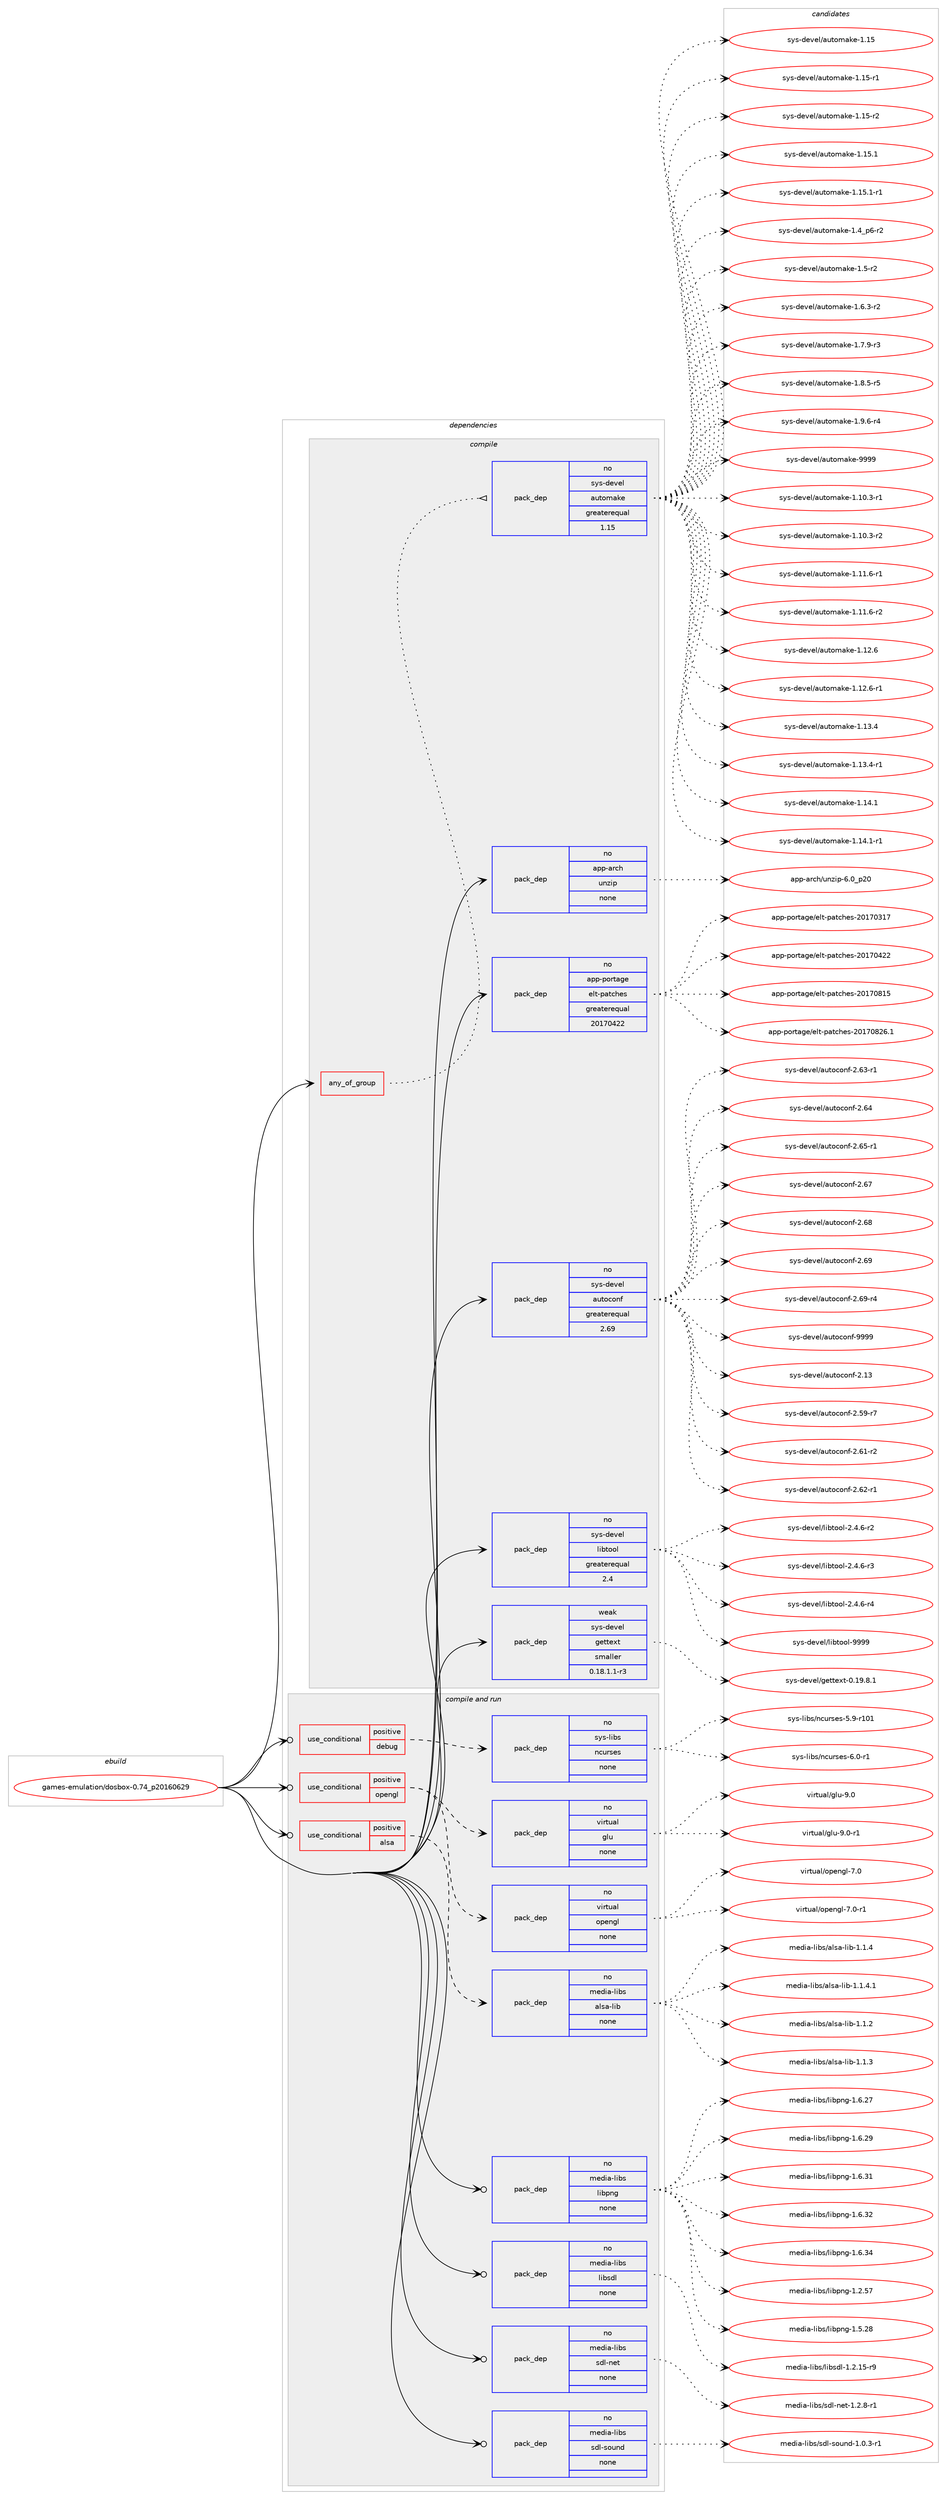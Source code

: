 digraph prolog {

# *************
# Graph options
# *************

newrank=true;
concentrate=true;
compound=true;
graph [rankdir=LR,fontname=Helvetica,fontsize=10,ranksep=1.5];#, ranksep=2.5, nodesep=0.2];
edge  [arrowhead=vee];
node  [fontname=Helvetica,fontsize=10];

# **********
# The ebuild
# **********

subgraph cluster_leftcol {
color=gray;
rank=same;
label=<<i>ebuild</i>>;
id [label="games-emulation/dosbox-0.74_p20160629", color=red, width=4, href="../games-emulation/dosbox-0.74_p20160629.svg"];
}

# ****************
# The dependencies
# ****************

subgraph cluster_midcol {
color=gray;
label=<<i>dependencies</i>>;
subgraph cluster_compile {
fillcolor="#eeeeee";
style=filled;
label=<<i>compile</i>>;
subgraph any4405 {
dependency296266 [label=<<TABLE BORDER="0" CELLBORDER="1" CELLSPACING="0" CELLPADDING="4"><TR><TD CELLPADDING="10">any_of_group</TD></TR></TABLE>>, shape=none, color=red];subgraph pack211888 {
dependency296267 [label=<<TABLE BORDER="0" CELLBORDER="1" CELLSPACING="0" CELLPADDING="4" WIDTH="220"><TR><TD ROWSPAN="6" CELLPADDING="30">pack_dep</TD></TR><TR><TD WIDTH="110">no</TD></TR><TR><TD>sys-devel</TD></TR><TR><TD>automake</TD></TR><TR><TD>greaterequal</TD></TR><TR><TD>1.15</TD></TR></TABLE>>, shape=none, color=blue];
}
dependency296266:e -> dependency296267:w [weight=20,style="dotted",arrowhead="oinv"];
}
id:e -> dependency296266:w [weight=20,style="solid",arrowhead="vee"];
subgraph pack211889 {
dependency296268 [label=<<TABLE BORDER="0" CELLBORDER="1" CELLSPACING="0" CELLPADDING="4" WIDTH="220"><TR><TD ROWSPAN="6" CELLPADDING="30">pack_dep</TD></TR><TR><TD WIDTH="110">no</TD></TR><TR><TD>app-arch</TD></TR><TR><TD>unzip</TD></TR><TR><TD>none</TD></TR><TR><TD></TD></TR></TABLE>>, shape=none, color=blue];
}
id:e -> dependency296268:w [weight=20,style="solid",arrowhead="vee"];
subgraph pack211890 {
dependency296269 [label=<<TABLE BORDER="0" CELLBORDER="1" CELLSPACING="0" CELLPADDING="4" WIDTH="220"><TR><TD ROWSPAN="6" CELLPADDING="30">pack_dep</TD></TR><TR><TD WIDTH="110">no</TD></TR><TR><TD>app-portage</TD></TR><TR><TD>elt-patches</TD></TR><TR><TD>greaterequal</TD></TR><TR><TD>20170422</TD></TR></TABLE>>, shape=none, color=blue];
}
id:e -> dependency296269:w [weight=20,style="solid",arrowhead="vee"];
subgraph pack211891 {
dependency296270 [label=<<TABLE BORDER="0" CELLBORDER="1" CELLSPACING="0" CELLPADDING="4" WIDTH="220"><TR><TD ROWSPAN="6" CELLPADDING="30">pack_dep</TD></TR><TR><TD WIDTH="110">no</TD></TR><TR><TD>sys-devel</TD></TR><TR><TD>autoconf</TD></TR><TR><TD>greaterequal</TD></TR><TR><TD>2.69</TD></TR></TABLE>>, shape=none, color=blue];
}
id:e -> dependency296270:w [weight=20,style="solid",arrowhead="vee"];
subgraph pack211892 {
dependency296271 [label=<<TABLE BORDER="0" CELLBORDER="1" CELLSPACING="0" CELLPADDING="4" WIDTH="220"><TR><TD ROWSPAN="6" CELLPADDING="30">pack_dep</TD></TR><TR><TD WIDTH="110">no</TD></TR><TR><TD>sys-devel</TD></TR><TR><TD>libtool</TD></TR><TR><TD>greaterequal</TD></TR><TR><TD>2.4</TD></TR></TABLE>>, shape=none, color=blue];
}
id:e -> dependency296271:w [weight=20,style="solid",arrowhead="vee"];
subgraph pack211893 {
dependency296272 [label=<<TABLE BORDER="0" CELLBORDER="1" CELLSPACING="0" CELLPADDING="4" WIDTH="220"><TR><TD ROWSPAN="6" CELLPADDING="30">pack_dep</TD></TR><TR><TD WIDTH="110">weak</TD></TR><TR><TD>sys-devel</TD></TR><TR><TD>gettext</TD></TR><TR><TD>smaller</TD></TR><TR><TD>0.18.1.1-r3</TD></TR></TABLE>>, shape=none, color=blue];
}
id:e -> dependency296272:w [weight=20,style="solid",arrowhead="vee"];
}
subgraph cluster_compileandrun {
fillcolor="#eeeeee";
style=filled;
label=<<i>compile and run</i>>;
subgraph cond79920 {
dependency296273 [label=<<TABLE BORDER="0" CELLBORDER="1" CELLSPACING="0" CELLPADDING="4"><TR><TD ROWSPAN="3" CELLPADDING="10">use_conditional</TD></TR><TR><TD>positive</TD></TR><TR><TD>alsa</TD></TR></TABLE>>, shape=none, color=red];
subgraph pack211894 {
dependency296274 [label=<<TABLE BORDER="0" CELLBORDER="1" CELLSPACING="0" CELLPADDING="4" WIDTH="220"><TR><TD ROWSPAN="6" CELLPADDING="30">pack_dep</TD></TR><TR><TD WIDTH="110">no</TD></TR><TR><TD>media-libs</TD></TR><TR><TD>alsa-lib</TD></TR><TR><TD>none</TD></TR><TR><TD></TD></TR></TABLE>>, shape=none, color=blue];
}
dependency296273:e -> dependency296274:w [weight=20,style="dashed",arrowhead="vee"];
}
id:e -> dependency296273:w [weight=20,style="solid",arrowhead="odotvee"];
subgraph cond79921 {
dependency296275 [label=<<TABLE BORDER="0" CELLBORDER="1" CELLSPACING="0" CELLPADDING="4"><TR><TD ROWSPAN="3" CELLPADDING="10">use_conditional</TD></TR><TR><TD>positive</TD></TR><TR><TD>debug</TD></TR></TABLE>>, shape=none, color=red];
subgraph pack211895 {
dependency296276 [label=<<TABLE BORDER="0" CELLBORDER="1" CELLSPACING="0" CELLPADDING="4" WIDTH="220"><TR><TD ROWSPAN="6" CELLPADDING="30">pack_dep</TD></TR><TR><TD WIDTH="110">no</TD></TR><TR><TD>sys-libs</TD></TR><TR><TD>ncurses</TD></TR><TR><TD>none</TD></TR><TR><TD></TD></TR></TABLE>>, shape=none, color=blue];
}
dependency296275:e -> dependency296276:w [weight=20,style="dashed",arrowhead="vee"];
}
id:e -> dependency296275:w [weight=20,style="solid",arrowhead="odotvee"];
subgraph cond79922 {
dependency296277 [label=<<TABLE BORDER="0" CELLBORDER="1" CELLSPACING="0" CELLPADDING="4"><TR><TD ROWSPAN="3" CELLPADDING="10">use_conditional</TD></TR><TR><TD>positive</TD></TR><TR><TD>opengl</TD></TR></TABLE>>, shape=none, color=red];
subgraph pack211896 {
dependency296278 [label=<<TABLE BORDER="0" CELLBORDER="1" CELLSPACING="0" CELLPADDING="4" WIDTH="220"><TR><TD ROWSPAN="6" CELLPADDING="30">pack_dep</TD></TR><TR><TD WIDTH="110">no</TD></TR><TR><TD>virtual</TD></TR><TR><TD>glu</TD></TR><TR><TD>none</TD></TR><TR><TD></TD></TR></TABLE>>, shape=none, color=blue];
}
dependency296277:e -> dependency296278:w [weight=20,style="dashed",arrowhead="vee"];
subgraph pack211897 {
dependency296279 [label=<<TABLE BORDER="0" CELLBORDER="1" CELLSPACING="0" CELLPADDING="4" WIDTH="220"><TR><TD ROWSPAN="6" CELLPADDING="30">pack_dep</TD></TR><TR><TD WIDTH="110">no</TD></TR><TR><TD>virtual</TD></TR><TR><TD>opengl</TD></TR><TR><TD>none</TD></TR><TR><TD></TD></TR></TABLE>>, shape=none, color=blue];
}
dependency296277:e -> dependency296279:w [weight=20,style="dashed",arrowhead="vee"];
}
id:e -> dependency296277:w [weight=20,style="solid",arrowhead="odotvee"];
subgraph pack211898 {
dependency296280 [label=<<TABLE BORDER="0" CELLBORDER="1" CELLSPACING="0" CELLPADDING="4" WIDTH="220"><TR><TD ROWSPAN="6" CELLPADDING="30">pack_dep</TD></TR><TR><TD WIDTH="110">no</TD></TR><TR><TD>media-libs</TD></TR><TR><TD>libpng</TD></TR><TR><TD>none</TD></TR><TR><TD></TD></TR></TABLE>>, shape=none, color=blue];
}
id:e -> dependency296280:w [weight=20,style="solid",arrowhead="odotvee"];
subgraph pack211899 {
dependency296281 [label=<<TABLE BORDER="0" CELLBORDER="1" CELLSPACING="0" CELLPADDING="4" WIDTH="220"><TR><TD ROWSPAN="6" CELLPADDING="30">pack_dep</TD></TR><TR><TD WIDTH="110">no</TD></TR><TR><TD>media-libs</TD></TR><TR><TD>libsdl</TD></TR><TR><TD>none</TD></TR><TR><TD></TD></TR></TABLE>>, shape=none, color=blue];
}
id:e -> dependency296281:w [weight=20,style="solid",arrowhead="odotvee"];
subgraph pack211900 {
dependency296282 [label=<<TABLE BORDER="0" CELLBORDER="1" CELLSPACING="0" CELLPADDING="4" WIDTH="220"><TR><TD ROWSPAN="6" CELLPADDING="30">pack_dep</TD></TR><TR><TD WIDTH="110">no</TD></TR><TR><TD>media-libs</TD></TR><TR><TD>sdl-net</TD></TR><TR><TD>none</TD></TR><TR><TD></TD></TR></TABLE>>, shape=none, color=blue];
}
id:e -> dependency296282:w [weight=20,style="solid",arrowhead="odotvee"];
subgraph pack211901 {
dependency296283 [label=<<TABLE BORDER="0" CELLBORDER="1" CELLSPACING="0" CELLPADDING="4" WIDTH="220"><TR><TD ROWSPAN="6" CELLPADDING="30">pack_dep</TD></TR><TR><TD WIDTH="110">no</TD></TR><TR><TD>media-libs</TD></TR><TR><TD>sdl-sound</TD></TR><TR><TD>none</TD></TR><TR><TD></TD></TR></TABLE>>, shape=none, color=blue];
}
id:e -> dependency296283:w [weight=20,style="solid",arrowhead="odotvee"];
}
subgraph cluster_run {
fillcolor="#eeeeee";
style=filled;
label=<<i>run</i>>;
}
}

# **************
# The candidates
# **************

subgraph cluster_choices {
rank=same;
color=gray;
label=<<i>candidates</i>>;

subgraph choice211888 {
color=black;
nodesep=1;
choice11512111545100101118101108479711711611110997107101454946494846514511449 [label="sys-devel/automake-1.10.3-r1", color=red, width=4,href="../sys-devel/automake-1.10.3-r1.svg"];
choice11512111545100101118101108479711711611110997107101454946494846514511450 [label="sys-devel/automake-1.10.3-r2", color=red, width=4,href="../sys-devel/automake-1.10.3-r2.svg"];
choice11512111545100101118101108479711711611110997107101454946494946544511449 [label="sys-devel/automake-1.11.6-r1", color=red, width=4,href="../sys-devel/automake-1.11.6-r1.svg"];
choice11512111545100101118101108479711711611110997107101454946494946544511450 [label="sys-devel/automake-1.11.6-r2", color=red, width=4,href="../sys-devel/automake-1.11.6-r2.svg"];
choice1151211154510010111810110847971171161111099710710145494649504654 [label="sys-devel/automake-1.12.6", color=red, width=4,href="../sys-devel/automake-1.12.6.svg"];
choice11512111545100101118101108479711711611110997107101454946495046544511449 [label="sys-devel/automake-1.12.6-r1", color=red, width=4,href="../sys-devel/automake-1.12.6-r1.svg"];
choice1151211154510010111810110847971171161111099710710145494649514652 [label="sys-devel/automake-1.13.4", color=red, width=4,href="../sys-devel/automake-1.13.4.svg"];
choice11512111545100101118101108479711711611110997107101454946495146524511449 [label="sys-devel/automake-1.13.4-r1", color=red, width=4,href="../sys-devel/automake-1.13.4-r1.svg"];
choice1151211154510010111810110847971171161111099710710145494649524649 [label="sys-devel/automake-1.14.1", color=red, width=4,href="../sys-devel/automake-1.14.1.svg"];
choice11512111545100101118101108479711711611110997107101454946495246494511449 [label="sys-devel/automake-1.14.1-r1", color=red, width=4,href="../sys-devel/automake-1.14.1-r1.svg"];
choice115121115451001011181011084797117116111109971071014549464953 [label="sys-devel/automake-1.15", color=red, width=4,href="../sys-devel/automake-1.15.svg"];
choice1151211154510010111810110847971171161111099710710145494649534511449 [label="sys-devel/automake-1.15-r1", color=red, width=4,href="../sys-devel/automake-1.15-r1.svg"];
choice1151211154510010111810110847971171161111099710710145494649534511450 [label="sys-devel/automake-1.15-r2", color=red, width=4,href="../sys-devel/automake-1.15-r2.svg"];
choice1151211154510010111810110847971171161111099710710145494649534649 [label="sys-devel/automake-1.15.1", color=red, width=4,href="../sys-devel/automake-1.15.1.svg"];
choice11512111545100101118101108479711711611110997107101454946495346494511449 [label="sys-devel/automake-1.15.1-r1", color=red, width=4,href="../sys-devel/automake-1.15.1-r1.svg"];
choice115121115451001011181011084797117116111109971071014549465295112544511450 [label="sys-devel/automake-1.4_p6-r2", color=red, width=4,href="../sys-devel/automake-1.4_p6-r2.svg"];
choice11512111545100101118101108479711711611110997107101454946534511450 [label="sys-devel/automake-1.5-r2", color=red, width=4,href="../sys-devel/automake-1.5-r2.svg"];
choice115121115451001011181011084797117116111109971071014549465446514511450 [label="sys-devel/automake-1.6.3-r2", color=red, width=4,href="../sys-devel/automake-1.6.3-r2.svg"];
choice115121115451001011181011084797117116111109971071014549465546574511451 [label="sys-devel/automake-1.7.9-r3", color=red, width=4,href="../sys-devel/automake-1.7.9-r3.svg"];
choice115121115451001011181011084797117116111109971071014549465646534511453 [label="sys-devel/automake-1.8.5-r5", color=red, width=4,href="../sys-devel/automake-1.8.5-r5.svg"];
choice115121115451001011181011084797117116111109971071014549465746544511452 [label="sys-devel/automake-1.9.6-r4", color=red, width=4,href="../sys-devel/automake-1.9.6-r4.svg"];
choice115121115451001011181011084797117116111109971071014557575757 [label="sys-devel/automake-9999", color=red, width=4,href="../sys-devel/automake-9999.svg"];
dependency296267:e -> choice11512111545100101118101108479711711611110997107101454946494846514511449:w [style=dotted,weight="100"];
dependency296267:e -> choice11512111545100101118101108479711711611110997107101454946494846514511450:w [style=dotted,weight="100"];
dependency296267:e -> choice11512111545100101118101108479711711611110997107101454946494946544511449:w [style=dotted,weight="100"];
dependency296267:e -> choice11512111545100101118101108479711711611110997107101454946494946544511450:w [style=dotted,weight="100"];
dependency296267:e -> choice1151211154510010111810110847971171161111099710710145494649504654:w [style=dotted,weight="100"];
dependency296267:e -> choice11512111545100101118101108479711711611110997107101454946495046544511449:w [style=dotted,weight="100"];
dependency296267:e -> choice1151211154510010111810110847971171161111099710710145494649514652:w [style=dotted,weight="100"];
dependency296267:e -> choice11512111545100101118101108479711711611110997107101454946495146524511449:w [style=dotted,weight="100"];
dependency296267:e -> choice1151211154510010111810110847971171161111099710710145494649524649:w [style=dotted,weight="100"];
dependency296267:e -> choice11512111545100101118101108479711711611110997107101454946495246494511449:w [style=dotted,weight="100"];
dependency296267:e -> choice115121115451001011181011084797117116111109971071014549464953:w [style=dotted,weight="100"];
dependency296267:e -> choice1151211154510010111810110847971171161111099710710145494649534511449:w [style=dotted,weight="100"];
dependency296267:e -> choice1151211154510010111810110847971171161111099710710145494649534511450:w [style=dotted,weight="100"];
dependency296267:e -> choice1151211154510010111810110847971171161111099710710145494649534649:w [style=dotted,weight="100"];
dependency296267:e -> choice11512111545100101118101108479711711611110997107101454946495346494511449:w [style=dotted,weight="100"];
dependency296267:e -> choice115121115451001011181011084797117116111109971071014549465295112544511450:w [style=dotted,weight="100"];
dependency296267:e -> choice11512111545100101118101108479711711611110997107101454946534511450:w [style=dotted,weight="100"];
dependency296267:e -> choice115121115451001011181011084797117116111109971071014549465446514511450:w [style=dotted,weight="100"];
dependency296267:e -> choice115121115451001011181011084797117116111109971071014549465546574511451:w [style=dotted,weight="100"];
dependency296267:e -> choice115121115451001011181011084797117116111109971071014549465646534511453:w [style=dotted,weight="100"];
dependency296267:e -> choice115121115451001011181011084797117116111109971071014549465746544511452:w [style=dotted,weight="100"];
dependency296267:e -> choice115121115451001011181011084797117116111109971071014557575757:w [style=dotted,weight="100"];
}
subgraph choice211889 {
color=black;
nodesep=1;
choice971121124597114991044711711012210511245544648951125048 [label="app-arch/unzip-6.0_p20", color=red, width=4,href="../app-arch/unzip-6.0_p20.svg"];
dependency296268:e -> choice971121124597114991044711711012210511245544648951125048:w [style=dotted,weight="100"];
}
subgraph choice211890 {
color=black;
nodesep=1;
choice97112112451121111141169710310147101108116451129711699104101115455048495548514955 [label="app-portage/elt-patches-20170317", color=red, width=4,href="../app-portage/elt-patches-20170317.svg"];
choice97112112451121111141169710310147101108116451129711699104101115455048495548525050 [label="app-portage/elt-patches-20170422", color=red, width=4,href="../app-portage/elt-patches-20170422.svg"];
choice97112112451121111141169710310147101108116451129711699104101115455048495548564953 [label="app-portage/elt-patches-20170815", color=red, width=4,href="../app-portage/elt-patches-20170815.svg"];
choice971121124511211111411697103101471011081164511297116991041011154550484955485650544649 [label="app-portage/elt-patches-20170826.1", color=red, width=4,href="../app-portage/elt-patches-20170826.1.svg"];
dependency296269:e -> choice97112112451121111141169710310147101108116451129711699104101115455048495548514955:w [style=dotted,weight="100"];
dependency296269:e -> choice97112112451121111141169710310147101108116451129711699104101115455048495548525050:w [style=dotted,weight="100"];
dependency296269:e -> choice97112112451121111141169710310147101108116451129711699104101115455048495548564953:w [style=dotted,weight="100"];
dependency296269:e -> choice971121124511211111411697103101471011081164511297116991041011154550484955485650544649:w [style=dotted,weight="100"];
}
subgraph choice211891 {
color=black;
nodesep=1;
choice115121115451001011181011084797117116111991111101024550464951 [label="sys-devel/autoconf-2.13", color=red, width=4,href="../sys-devel/autoconf-2.13.svg"];
choice1151211154510010111810110847971171161119911111010245504653574511455 [label="sys-devel/autoconf-2.59-r7", color=red, width=4,href="../sys-devel/autoconf-2.59-r7.svg"];
choice1151211154510010111810110847971171161119911111010245504654494511450 [label="sys-devel/autoconf-2.61-r2", color=red, width=4,href="../sys-devel/autoconf-2.61-r2.svg"];
choice1151211154510010111810110847971171161119911111010245504654504511449 [label="sys-devel/autoconf-2.62-r1", color=red, width=4,href="../sys-devel/autoconf-2.62-r1.svg"];
choice1151211154510010111810110847971171161119911111010245504654514511449 [label="sys-devel/autoconf-2.63-r1", color=red, width=4,href="../sys-devel/autoconf-2.63-r1.svg"];
choice115121115451001011181011084797117116111991111101024550465452 [label="sys-devel/autoconf-2.64", color=red, width=4,href="../sys-devel/autoconf-2.64.svg"];
choice1151211154510010111810110847971171161119911111010245504654534511449 [label="sys-devel/autoconf-2.65-r1", color=red, width=4,href="../sys-devel/autoconf-2.65-r1.svg"];
choice115121115451001011181011084797117116111991111101024550465455 [label="sys-devel/autoconf-2.67", color=red, width=4,href="../sys-devel/autoconf-2.67.svg"];
choice115121115451001011181011084797117116111991111101024550465456 [label="sys-devel/autoconf-2.68", color=red, width=4,href="../sys-devel/autoconf-2.68.svg"];
choice115121115451001011181011084797117116111991111101024550465457 [label="sys-devel/autoconf-2.69", color=red, width=4,href="../sys-devel/autoconf-2.69.svg"];
choice1151211154510010111810110847971171161119911111010245504654574511452 [label="sys-devel/autoconf-2.69-r4", color=red, width=4,href="../sys-devel/autoconf-2.69-r4.svg"];
choice115121115451001011181011084797117116111991111101024557575757 [label="sys-devel/autoconf-9999", color=red, width=4,href="../sys-devel/autoconf-9999.svg"];
dependency296270:e -> choice115121115451001011181011084797117116111991111101024550464951:w [style=dotted,weight="100"];
dependency296270:e -> choice1151211154510010111810110847971171161119911111010245504653574511455:w [style=dotted,weight="100"];
dependency296270:e -> choice1151211154510010111810110847971171161119911111010245504654494511450:w [style=dotted,weight="100"];
dependency296270:e -> choice1151211154510010111810110847971171161119911111010245504654504511449:w [style=dotted,weight="100"];
dependency296270:e -> choice1151211154510010111810110847971171161119911111010245504654514511449:w [style=dotted,weight="100"];
dependency296270:e -> choice115121115451001011181011084797117116111991111101024550465452:w [style=dotted,weight="100"];
dependency296270:e -> choice1151211154510010111810110847971171161119911111010245504654534511449:w [style=dotted,weight="100"];
dependency296270:e -> choice115121115451001011181011084797117116111991111101024550465455:w [style=dotted,weight="100"];
dependency296270:e -> choice115121115451001011181011084797117116111991111101024550465456:w [style=dotted,weight="100"];
dependency296270:e -> choice115121115451001011181011084797117116111991111101024550465457:w [style=dotted,weight="100"];
dependency296270:e -> choice1151211154510010111810110847971171161119911111010245504654574511452:w [style=dotted,weight="100"];
dependency296270:e -> choice115121115451001011181011084797117116111991111101024557575757:w [style=dotted,weight="100"];
}
subgraph choice211892 {
color=black;
nodesep=1;
choice1151211154510010111810110847108105981161111111084550465246544511450 [label="sys-devel/libtool-2.4.6-r2", color=red, width=4,href="../sys-devel/libtool-2.4.6-r2.svg"];
choice1151211154510010111810110847108105981161111111084550465246544511451 [label="sys-devel/libtool-2.4.6-r3", color=red, width=4,href="../sys-devel/libtool-2.4.6-r3.svg"];
choice1151211154510010111810110847108105981161111111084550465246544511452 [label="sys-devel/libtool-2.4.6-r4", color=red, width=4,href="../sys-devel/libtool-2.4.6-r4.svg"];
choice1151211154510010111810110847108105981161111111084557575757 [label="sys-devel/libtool-9999", color=red, width=4,href="../sys-devel/libtool-9999.svg"];
dependency296271:e -> choice1151211154510010111810110847108105981161111111084550465246544511450:w [style=dotted,weight="100"];
dependency296271:e -> choice1151211154510010111810110847108105981161111111084550465246544511451:w [style=dotted,weight="100"];
dependency296271:e -> choice1151211154510010111810110847108105981161111111084550465246544511452:w [style=dotted,weight="100"];
dependency296271:e -> choice1151211154510010111810110847108105981161111111084557575757:w [style=dotted,weight="100"];
}
subgraph choice211893 {
color=black;
nodesep=1;
choice1151211154510010111810110847103101116116101120116454846495746564649 [label="sys-devel/gettext-0.19.8.1", color=red, width=4,href="../sys-devel/gettext-0.19.8.1.svg"];
dependency296272:e -> choice1151211154510010111810110847103101116116101120116454846495746564649:w [style=dotted,weight="100"];
}
subgraph choice211894 {
color=black;
nodesep=1;
choice1091011001059745108105981154797108115974510810598454946494650 [label="media-libs/alsa-lib-1.1.2", color=red, width=4,href="../media-libs/alsa-lib-1.1.2.svg"];
choice1091011001059745108105981154797108115974510810598454946494651 [label="media-libs/alsa-lib-1.1.3", color=red, width=4,href="../media-libs/alsa-lib-1.1.3.svg"];
choice1091011001059745108105981154797108115974510810598454946494652 [label="media-libs/alsa-lib-1.1.4", color=red, width=4,href="../media-libs/alsa-lib-1.1.4.svg"];
choice10910110010597451081059811547971081159745108105984549464946524649 [label="media-libs/alsa-lib-1.1.4.1", color=red, width=4,href="../media-libs/alsa-lib-1.1.4.1.svg"];
dependency296274:e -> choice1091011001059745108105981154797108115974510810598454946494650:w [style=dotted,weight="100"];
dependency296274:e -> choice1091011001059745108105981154797108115974510810598454946494651:w [style=dotted,weight="100"];
dependency296274:e -> choice1091011001059745108105981154797108115974510810598454946494652:w [style=dotted,weight="100"];
dependency296274:e -> choice10910110010597451081059811547971081159745108105984549464946524649:w [style=dotted,weight="100"];
}
subgraph choice211895 {
color=black;
nodesep=1;
choice115121115451081059811547110991171141151011154553465745114494849 [label="sys-libs/ncurses-5.9-r101", color=red, width=4,href="../sys-libs/ncurses-5.9-r101.svg"];
choice11512111545108105981154711099117114115101115455446484511449 [label="sys-libs/ncurses-6.0-r1", color=red, width=4,href="../sys-libs/ncurses-6.0-r1.svg"];
dependency296276:e -> choice115121115451081059811547110991171141151011154553465745114494849:w [style=dotted,weight="100"];
dependency296276:e -> choice11512111545108105981154711099117114115101115455446484511449:w [style=dotted,weight="100"];
}
subgraph choice211896 {
color=black;
nodesep=1;
choice118105114116117971084710310811745574648 [label="virtual/glu-9.0", color=red, width=4,href="../virtual/glu-9.0.svg"];
choice1181051141161179710847103108117455746484511449 [label="virtual/glu-9.0-r1", color=red, width=4,href="../virtual/glu-9.0-r1.svg"];
dependency296278:e -> choice118105114116117971084710310811745574648:w [style=dotted,weight="100"];
dependency296278:e -> choice1181051141161179710847103108117455746484511449:w [style=dotted,weight="100"];
}
subgraph choice211897 {
color=black;
nodesep=1;
choice118105114116117971084711111210111010310845554648 [label="virtual/opengl-7.0", color=red, width=4,href="../virtual/opengl-7.0.svg"];
choice1181051141161179710847111112101110103108455546484511449 [label="virtual/opengl-7.0-r1", color=red, width=4,href="../virtual/opengl-7.0-r1.svg"];
dependency296279:e -> choice118105114116117971084711111210111010310845554648:w [style=dotted,weight="100"];
dependency296279:e -> choice1181051141161179710847111112101110103108455546484511449:w [style=dotted,weight="100"];
}
subgraph choice211898 {
color=black;
nodesep=1;
choice109101100105974510810598115471081059811211010345494650465355 [label="media-libs/libpng-1.2.57", color=red, width=4,href="../media-libs/libpng-1.2.57.svg"];
choice109101100105974510810598115471081059811211010345494653465056 [label="media-libs/libpng-1.5.28", color=red, width=4,href="../media-libs/libpng-1.5.28.svg"];
choice109101100105974510810598115471081059811211010345494654465055 [label="media-libs/libpng-1.6.27", color=red, width=4,href="../media-libs/libpng-1.6.27.svg"];
choice109101100105974510810598115471081059811211010345494654465057 [label="media-libs/libpng-1.6.29", color=red, width=4,href="../media-libs/libpng-1.6.29.svg"];
choice109101100105974510810598115471081059811211010345494654465149 [label="media-libs/libpng-1.6.31", color=red, width=4,href="../media-libs/libpng-1.6.31.svg"];
choice109101100105974510810598115471081059811211010345494654465150 [label="media-libs/libpng-1.6.32", color=red, width=4,href="../media-libs/libpng-1.6.32.svg"];
choice109101100105974510810598115471081059811211010345494654465152 [label="media-libs/libpng-1.6.34", color=red, width=4,href="../media-libs/libpng-1.6.34.svg"];
dependency296280:e -> choice109101100105974510810598115471081059811211010345494650465355:w [style=dotted,weight="100"];
dependency296280:e -> choice109101100105974510810598115471081059811211010345494653465056:w [style=dotted,weight="100"];
dependency296280:e -> choice109101100105974510810598115471081059811211010345494654465055:w [style=dotted,weight="100"];
dependency296280:e -> choice109101100105974510810598115471081059811211010345494654465057:w [style=dotted,weight="100"];
dependency296280:e -> choice109101100105974510810598115471081059811211010345494654465149:w [style=dotted,weight="100"];
dependency296280:e -> choice109101100105974510810598115471081059811211010345494654465150:w [style=dotted,weight="100"];
dependency296280:e -> choice109101100105974510810598115471081059811211010345494654465152:w [style=dotted,weight="100"];
}
subgraph choice211899 {
color=black;
nodesep=1;
choice1091011001059745108105981154710810598115100108454946504649534511457 [label="media-libs/libsdl-1.2.15-r9", color=red, width=4,href="../media-libs/libsdl-1.2.15-r9.svg"];
dependency296281:e -> choice1091011001059745108105981154710810598115100108454946504649534511457:w [style=dotted,weight="100"];
}
subgraph choice211900 {
color=black;
nodesep=1;
choice10910110010597451081059811547115100108451101011164549465046564511449 [label="media-libs/sdl-net-1.2.8-r1", color=red, width=4,href="../media-libs/sdl-net-1.2.8-r1.svg"];
dependency296282:e -> choice10910110010597451081059811547115100108451101011164549465046564511449:w [style=dotted,weight="100"];
}
subgraph choice211901 {
color=black;
nodesep=1;
choice10910110010597451081059811547115100108451151111171101004549464846514511449 [label="media-libs/sdl-sound-1.0.3-r1", color=red, width=4,href="../media-libs/sdl-sound-1.0.3-r1.svg"];
dependency296283:e -> choice10910110010597451081059811547115100108451151111171101004549464846514511449:w [style=dotted,weight="100"];
}
}

}
